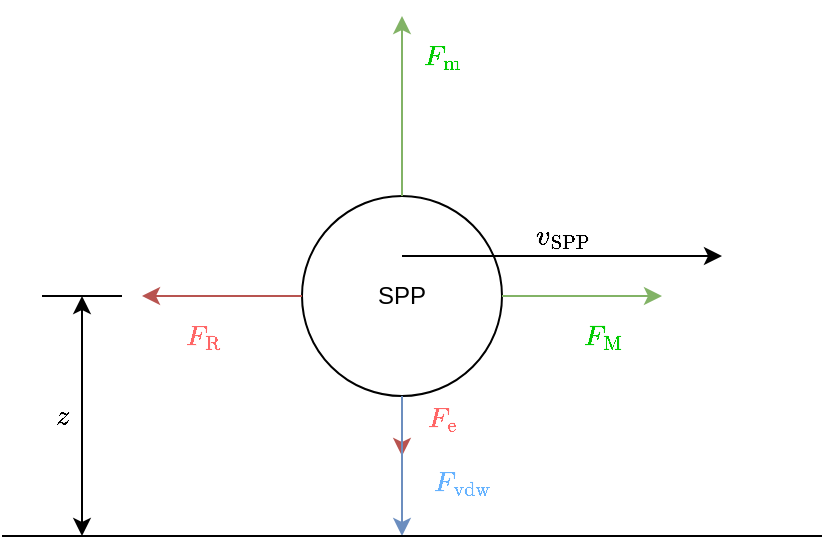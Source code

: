 <mxfile version="12.1.1" type="device" pages="1"><diagram id="SJymirzxhYwLeBXeB_vU" name="Page-1"><mxGraphModel dx="1182" dy="2776" grid="1" gridSize="10" guides="1" tooltips="1" connect="1" arrows="1" fold="1" page="1" pageScale="1" pageWidth="413" pageHeight="291" math="1" shadow="0"><root><mxCell id="0"/><mxCell id="1" parent="0"/><mxCell id="Qp52W5zF_VtkRUSK8SXa-1" value="SPP" style="ellipse;whiteSpace=wrap;html=1;aspect=fixed;" vertex="1" parent="1"><mxGeometry x="150" y="-1930" width="100" height="100" as="geometry"/></mxCell><mxCell id="Qp52W5zF_VtkRUSK8SXa-2" value="" style="endArrow=classic;html=1;exitX=0.5;exitY=1;exitDx=0;exitDy=0;fillColor=#f8cecc;strokeColor=#b85450;" edge="1" parent="1" source="Qp52W5zF_VtkRUSK8SXa-1"><mxGeometry width="50" height="50" relative="1" as="geometry"><mxPoint x="180" y="-1660" as="sourcePoint"/><mxPoint x="200" y="-1800" as="targetPoint"/></mxGeometry></mxCell><mxCell id="Qp52W5zF_VtkRUSK8SXa-3" value="" style="endArrow=classic;html=1;exitX=0.5;exitY=0;exitDx=0;exitDy=0;fontColor=#00CC00;fillColor=#d5e8d4;strokeColor=#82b366;" edge="1" parent="1" source="Qp52W5zF_VtkRUSK8SXa-1"><mxGeometry width="50" height="50" relative="1" as="geometry"><mxPoint x="220" y="-1810" as="sourcePoint"/><mxPoint x="200" y="-2020" as="targetPoint"/></mxGeometry></mxCell><mxCell id="Qp52W5zF_VtkRUSK8SXa-9" value="&lt;div&gt;$$ F_\mathrm{m} $$&lt;/div&gt;" style="text;html=1;resizable=0;points=[];align=center;verticalAlign=middle;labelBackgroundColor=none;fontColor=#00CC00;" vertex="1" connectable="0" parent="Qp52W5zF_VtkRUSK8SXa-3"><mxGeometry x="0.467" y="-3" relative="1" as="geometry"><mxPoint x="17" y="-4" as="offset"/></mxGeometry></mxCell><mxCell id="Qp52W5zF_VtkRUSK8SXa-6" value="" style="endArrow=classic;html=1;exitX=1;exitY=0.5;exitDx=0;exitDy=0;fillColor=#d5e8d4;strokeColor=#82b366;" edge="1" parent="1" source="Qp52W5zF_VtkRUSK8SXa-1"><mxGeometry width="50" height="50" relative="1" as="geometry"><mxPoint x="270" y="-1920.5" as="sourcePoint"/><mxPoint x="330" y="-1880" as="targetPoint"/></mxGeometry></mxCell><mxCell id="Qp52W5zF_VtkRUSK8SXa-15" value="$$ F_\mathrm{M} $$" style="text;html=1;resizable=0;points=[];align=center;verticalAlign=middle;labelBackgroundColor=none;fontColor=#00CC00;" vertex="1" connectable="0" parent="Qp52W5zF_VtkRUSK8SXa-6"><mxGeometry x="0.325" y="-1" relative="1" as="geometry"><mxPoint x="-3" y="19" as="offset"/></mxGeometry></mxCell><mxCell id="Qp52W5zF_VtkRUSK8SXa-8" value="" style="endArrow=classic;html=1;fillColor=#f8cecc;strokeColor=#b85450;" edge="1" parent="1" source="Qp52W5zF_VtkRUSK8SXa-1"><mxGeometry width="50" height="50" relative="1" as="geometry"><mxPoint x="70" y="-1890" as="sourcePoint"/><mxPoint x="70" y="-1880" as="targetPoint"/></mxGeometry></mxCell><mxCell id="Qp52W5zF_VtkRUSK8SXa-16" value="$$ F_\mathrm{R} $$" style="text;html=1;resizable=0;points=[];align=center;verticalAlign=middle;labelBackgroundColor=none;fontColor=#FF6666;" vertex="1" connectable="0" parent="Qp52W5zF_VtkRUSK8SXa-8"><mxGeometry x="0.35" y="3" relative="1" as="geometry"><mxPoint x="4" y="17" as="offset"/></mxGeometry></mxCell><mxCell id="Qp52W5zF_VtkRUSK8SXa-11" value="" style="endArrow=classic;html=1;fillColor=#dae8fc;strokeColor=#6c8ebf;" edge="1" parent="1"><mxGeometry width="50" height="50" relative="1" as="geometry"><mxPoint x="200" y="-1830" as="sourcePoint"/><mxPoint x="200" y="-1760" as="targetPoint"/><Array as="points"/></mxGeometry></mxCell><mxCell id="Qp52W5zF_VtkRUSK8SXa-13" value="$$ F_\mathrm{vdw} $$" style="text;html=1;resizable=0;points=[];align=center;verticalAlign=middle;labelBackgroundColor=none;fontColor=#66B2FF;" vertex="1" connectable="0" parent="Qp52W5zF_VtkRUSK8SXa-11"><mxGeometry x="0.475" y="-3" relative="1" as="geometry"><mxPoint x="33" y="-9" as="offset"/></mxGeometry></mxCell><mxCell id="Qp52W5zF_VtkRUSK8SXa-14" value="$$ F_\mathrm{e} $$" style="text;html=1;resizable=0;points=[];align=center;verticalAlign=middle;labelBackgroundColor=none;fontColor=#FF6666;" vertex="1" connectable="0" parent="Qp52W5zF_VtkRUSK8SXa-11"><mxGeometry x="0.35" y="4" relative="1" as="geometry"><mxPoint x="16" y="-37" as="offset"/></mxGeometry></mxCell><mxCell id="Qp52W5zF_VtkRUSK8SXa-17" value="" style="endArrow=classic;html=1;fontColor=#00CC00;" edge="1" parent="1"><mxGeometry width="50" height="50" relative="1" as="geometry"><mxPoint x="200" y="-1900" as="sourcePoint"/><mxPoint x="360" y="-1900" as="targetPoint"/></mxGeometry></mxCell><mxCell id="Qp52W5zF_VtkRUSK8SXa-18" value="$$ v_\mathrm{SPP} $$" style="text;html=1;resizable=0;points=[];align=center;verticalAlign=middle;labelBackgroundColor=none;fontColor=#000000;" vertex="1" connectable="0" parent="Qp52W5zF_VtkRUSK8SXa-17"><mxGeometry x="0.237" y="3" relative="1" as="geometry"><mxPoint x="-19" y="-7" as="offset"/></mxGeometry></mxCell><mxCell id="Qp52W5zF_VtkRUSK8SXa-19" value="" style="endArrow=classic;startArrow=classic;html=1;fontColor=#000000;" edge="1" parent="1"><mxGeometry width="50" height="50" relative="1" as="geometry"><mxPoint x="40" y="-1760" as="sourcePoint"/><mxPoint x="40" y="-1880" as="targetPoint"/></mxGeometry></mxCell><mxCell id="Qp52W5zF_VtkRUSK8SXa-22" value="$$ z $$" style="text;html=1;resizable=0;points=[];align=center;verticalAlign=middle;labelBackgroundColor=none;fontColor=#000000;" vertex="1" connectable="0" parent="Qp52W5zF_VtkRUSK8SXa-19"><mxGeometry x="-0.333" y="3" relative="1" as="geometry"><mxPoint x="-7" y="-20" as="offset"/></mxGeometry></mxCell><mxCell id="Qp52W5zF_VtkRUSK8SXa-20" value="" style="endArrow=none;html=1;fontColor=#000000;" edge="1" parent="1"><mxGeometry width="50" height="50" relative="1" as="geometry"><mxPoint x="20" y="-1880" as="sourcePoint"/><mxPoint x="60" y="-1880" as="targetPoint"/><Array as="points"><mxPoint x="40" y="-1880"/></Array></mxGeometry></mxCell><mxCell id="Qp52W5zF_VtkRUSK8SXa-21" value="" style="endArrow=none;html=1;fontColor=#000000;" edge="1" parent="1"><mxGeometry width="50" height="50" relative="1" as="geometry"><mxPoint y="-1760" as="sourcePoint"/><mxPoint x="410" y="-1760" as="targetPoint"/></mxGeometry></mxCell></root></mxGraphModel></diagram></mxfile>